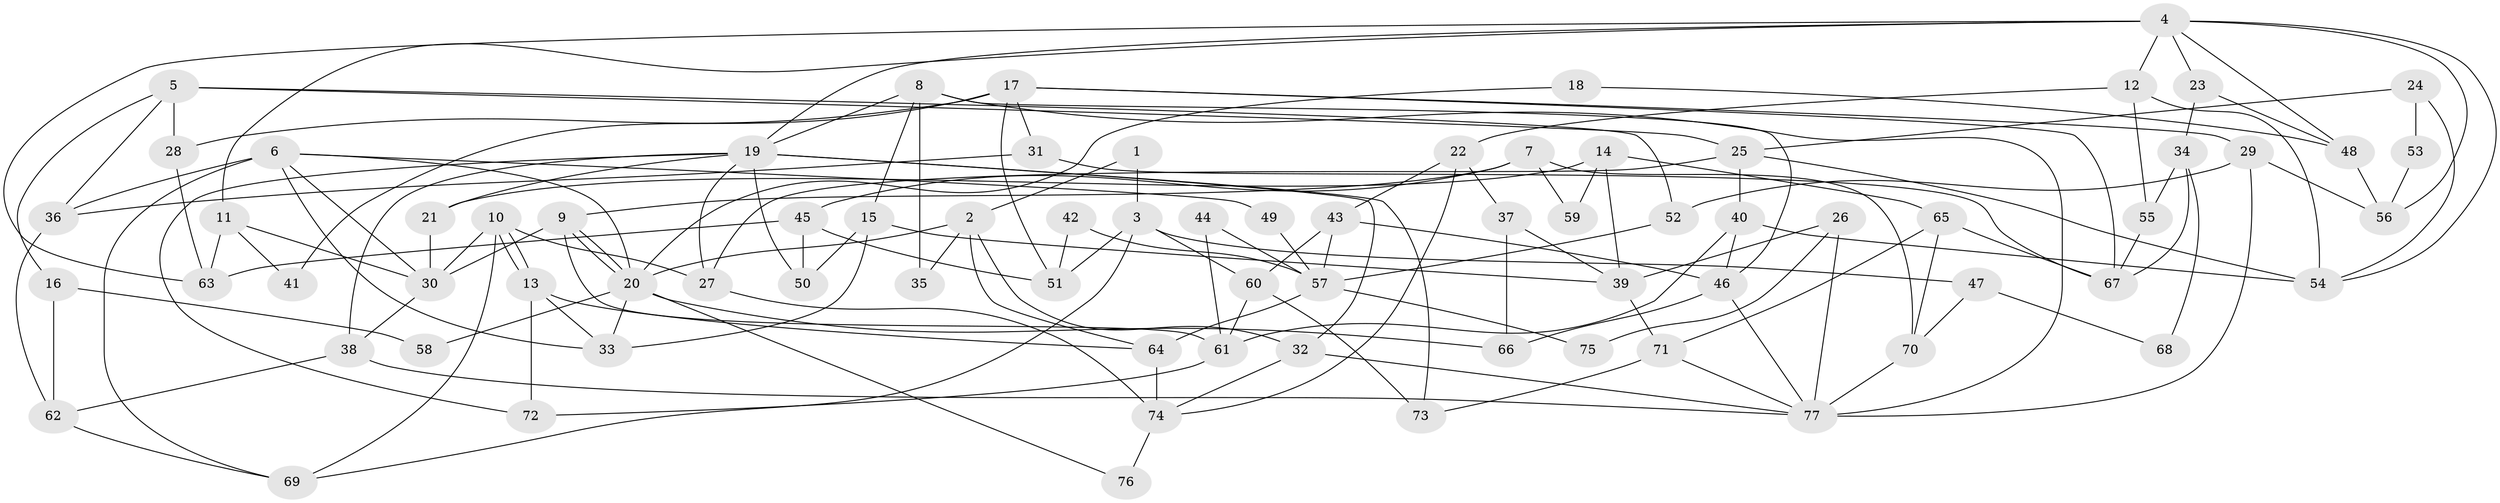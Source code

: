 // Generated by graph-tools (version 1.1) at 2025/36/03/09/25 02:36:23]
// undirected, 77 vertices, 154 edges
graph export_dot {
graph [start="1"]
  node [color=gray90,style=filled];
  1;
  2;
  3;
  4;
  5;
  6;
  7;
  8;
  9;
  10;
  11;
  12;
  13;
  14;
  15;
  16;
  17;
  18;
  19;
  20;
  21;
  22;
  23;
  24;
  25;
  26;
  27;
  28;
  29;
  30;
  31;
  32;
  33;
  34;
  35;
  36;
  37;
  38;
  39;
  40;
  41;
  42;
  43;
  44;
  45;
  46;
  47;
  48;
  49;
  50;
  51;
  52;
  53;
  54;
  55;
  56;
  57;
  58;
  59;
  60;
  61;
  62;
  63;
  64;
  65;
  66;
  67;
  68;
  69;
  70;
  71;
  72;
  73;
  74;
  75;
  76;
  77;
  1 -- 3;
  1 -- 2;
  2 -- 64;
  2 -- 32;
  2 -- 20;
  2 -- 35;
  3 -- 69;
  3 -- 60;
  3 -- 47;
  3 -- 51;
  4 -- 11;
  4 -- 19;
  4 -- 12;
  4 -- 23;
  4 -- 48;
  4 -- 54;
  4 -- 56;
  4 -- 63;
  5 -- 36;
  5 -- 25;
  5 -- 16;
  5 -- 28;
  5 -- 52;
  6 -- 20;
  6 -- 33;
  6 -- 30;
  6 -- 36;
  6 -- 49;
  6 -- 69;
  7 -- 70;
  7 -- 9;
  7 -- 45;
  7 -- 59;
  8 -- 19;
  8 -- 46;
  8 -- 15;
  8 -- 35;
  8 -- 77;
  9 -- 20;
  9 -- 20;
  9 -- 30;
  9 -- 61;
  10 -- 13;
  10 -- 13;
  10 -- 30;
  10 -- 27;
  10 -- 69;
  11 -- 63;
  11 -- 30;
  11 -- 41;
  12 -- 54;
  12 -- 22;
  12 -- 55;
  13 -- 64;
  13 -- 33;
  13 -- 72;
  14 -- 39;
  14 -- 21;
  14 -- 59;
  14 -- 65;
  15 -- 33;
  15 -- 39;
  15 -- 50;
  16 -- 62;
  16 -- 58;
  17 -- 28;
  17 -- 31;
  17 -- 29;
  17 -- 41;
  17 -- 51;
  17 -- 67;
  18 -- 20;
  18 -- 48;
  19 -- 50;
  19 -- 27;
  19 -- 21;
  19 -- 32;
  19 -- 38;
  19 -- 72;
  19 -- 73;
  20 -- 33;
  20 -- 58;
  20 -- 66;
  20 -- 76;
  21 -- 30;
  22 -- 37;
  22 -- 43;
  22 -- 74;
  23 -- 48;
  23 -- 34;
  24 -- 25;
  24 -- 54;
  24 -- 53;
  25 -- 54;
  25 -- 40;
  25 -- 27;
  26 -- 77;
  26 -- 39;
  26 -- 75;
  27 -- 74;
  28 -- 63;
  29 -- 77;
  29 -- 52;
  29 -- 56;
  30 -- 38;
  31 -- 36;
  31 -- 67;
  32 -- 74;
  32 -- 77;
  34 -- 55;
  34 -- 67;
  34 -- 68;
  36 -- 62;
  37 -- 39;
  37 -- 66;
  38 -- 77;
  38 -- 62;
  39 -- 71;
  40 -- 46;
  40 -- 61;
  40 -- 54;
  42 -- 57;
  42 -- 51;
  43 -- 60;
  43 -- 46;
  43 -- 57;
  44 -- 61;
  44 -- 57;
  45 -- 51;
  45 -- 50;
  45 -- 63;
  46 -- 77;
  46 -- 66;
  47 -- 70;
  47 -- 68;
  48 -- 56;
  49 -- 57;
  52 -- 57;
  53 -- 56;
  55 -- 67;
  57 -- 64;
  57 -- 75;
  60 -- 73;
  60 -- 61;
  61 -- 72;
  62 -- 69;
  64 -- 74;
  65 -- 67;
  65 -- 70;
  65 -- 71;
  70 -- 77;
  71 -- 77;
  71 -- 73;
  74 -- 76;
}
